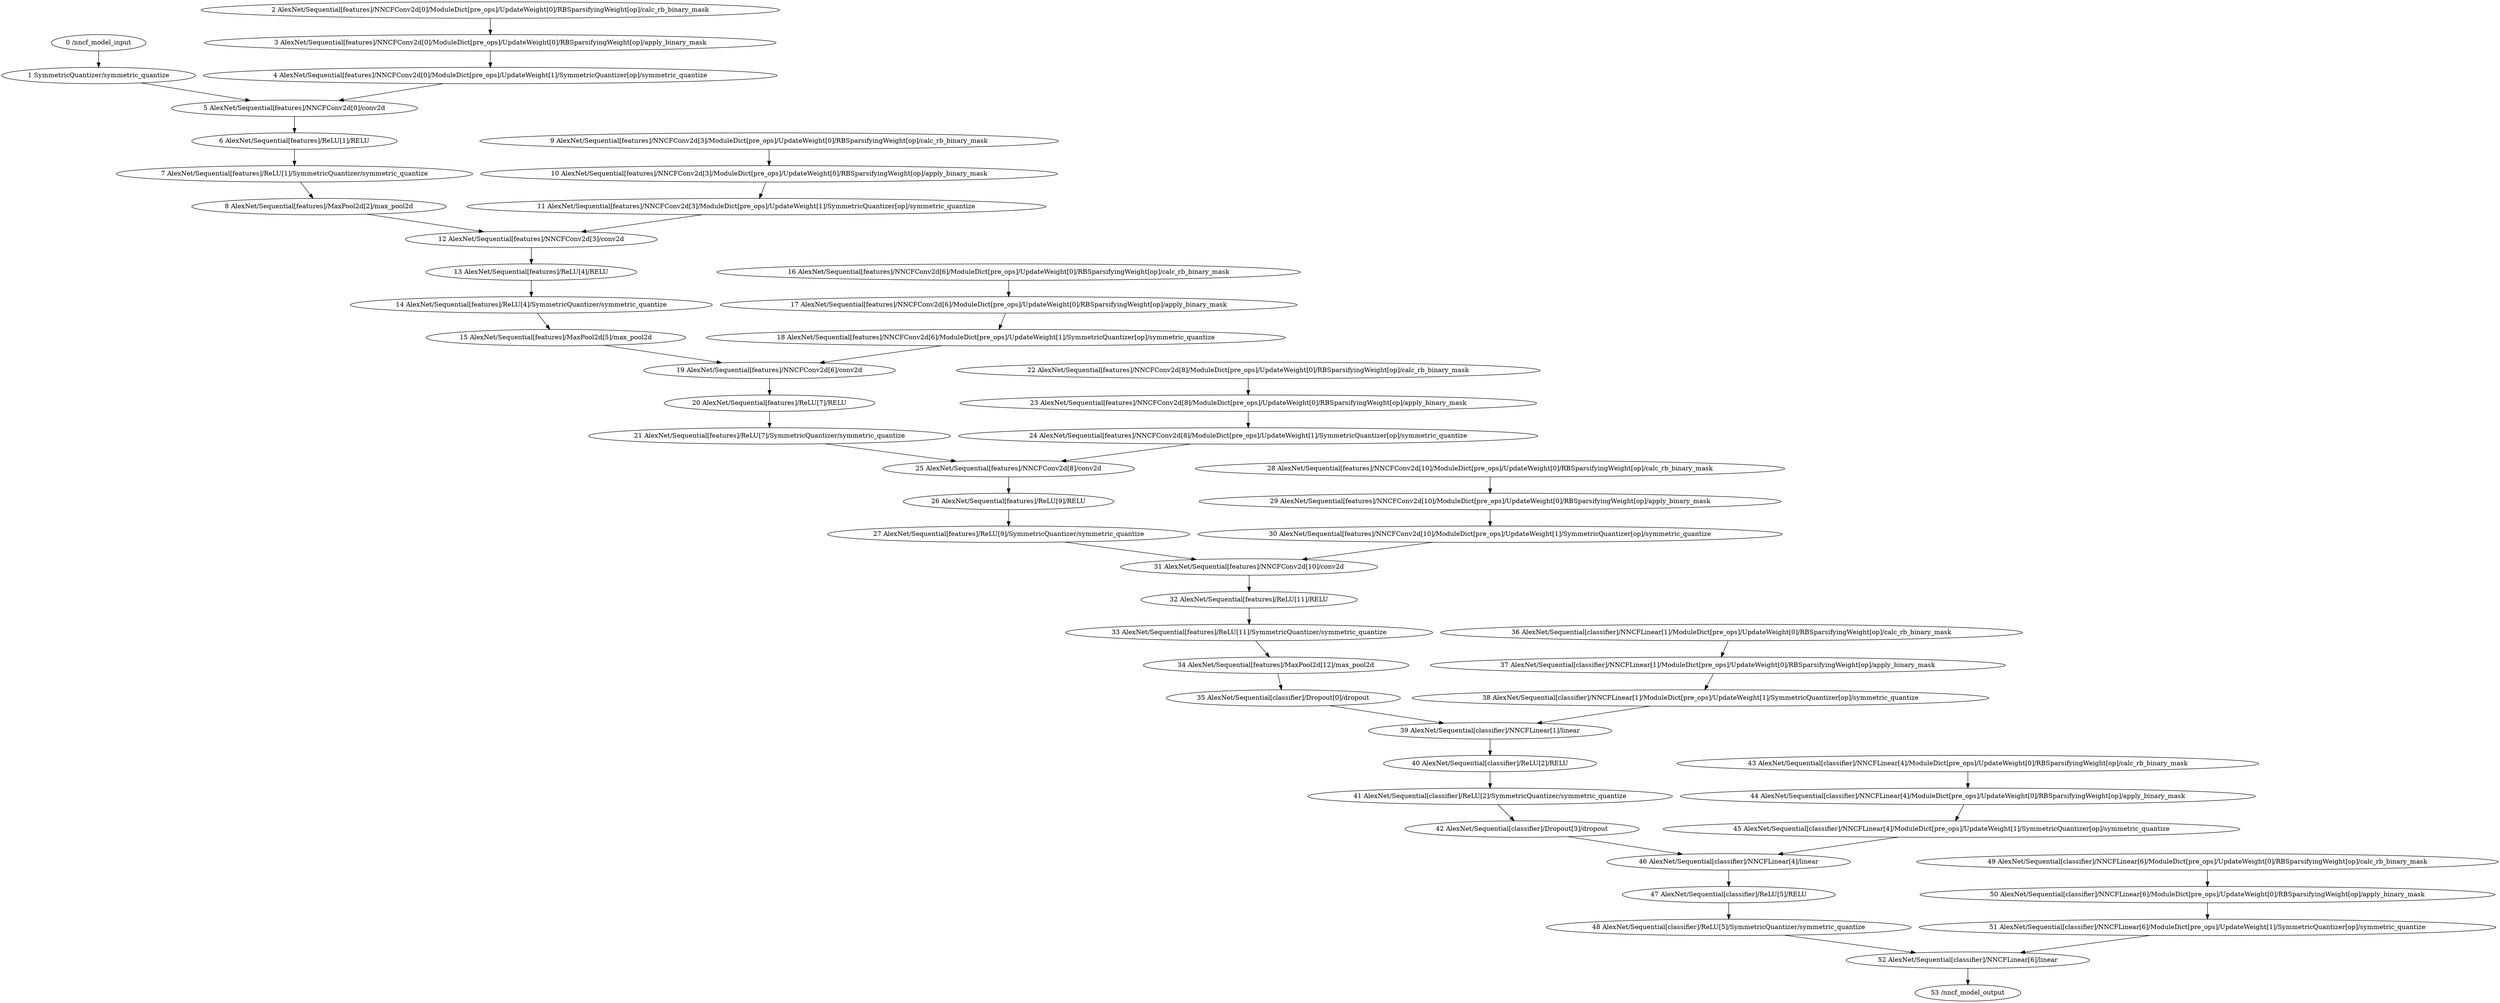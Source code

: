 strict digraph  {
"0 /nncf_model_input" [id=0, scope="", type=nncf_model_input];
"1 SymmetricQuantizer/symmetric_quantize" [id=1, scope=SymmetricQuantizer, type=symmetric_quantize];
"2 AlexNet/Sequential[features]/NNCFConv2d[0]/ModuleDict[pre_ops]/UpdateWeight[0]/RBSparsifyingWeight[op]/calc_rb_binary_mask" [id=2, scope="AlexNet/Sequential[features]/NNCFConv2d[0]/ModuleDict[pre_ops]/UpdateWeight[0]/RBSparsifyingWeight[op]", type=calc_rb_binary_mask];
"3 AlexNet/Sequential[features]/NNCFConv2d[0]/ModuleDict[pre_ops]/UpdateWeight[0]/RBSparsifyingWeight[op]/apply_binary_mask" [id=3, scope="AlexNet/Sequential[features]/NNCFConv2d[0]/ModuleDict[pre_ops]/UpdateWeight[0]/RBSparsifyingWeight[op]", type=apply_binary_mask];
"4 AlexNet/Sequential[features]/NNCFConv2d[0]/ModuleDict[pre_ops]/UpdateWeight[1]/SymmetricQuantizer[op]/symmetric_quantize" [id=4, scope="AlexNet/Sequential[features]/NNCFConv2d[0]/ModuleDict[pre_ops]/UpdateWeight[1]/SymmetricQuantizer[op]", type=symmetric_quantize];
"5 AlexNet/Sequential[features]/NNCFConv2d[0]/conv2d" [id=5, scope="AlexNet/Sequential[features]/NNCFConv2d[0]", type=conv2d];
"6 AlexNet/Sequential[features]/ReLU[1]/RELU" [id=6, scope="AlexNet/Sequential[features]/ReLU[1]", type=RELU];
"7 AlexNet/Sequential[features]/ReLU[1]/SymmetricQuantizer/symmetric_quantize" [id=7, scope="AlexNet/Sequential[features]/ReLU[1]/SymmetricQuantizer", type=symmetric_quantize];
"8 AlexNet/Sequential[features]/MaxPool2d[2]/max_pool2d" [id=8, scope="AlexNet/Sequential[features]/MaxPool2d[2]", type=max_pool2d];
"9 AlexNet/Sequential[features]/NNCFConv2d[3]/ModuleDict[pre_ops]/UpdateWeight[0]/RBSparsifyingWeight[op]/calc_rb_binary_mask" [id=9, scope="AlexNet/Sequential[features]/NNCFConv2d[3]/ModuleDict[pre_ops]/UpdateWeight[0]/RBSparsifyingWeight[op]", type=calc_rb_binary_mask];
"10 AlexNet/Sequential[features]/NNCFConv2d[3]/ModuleDict[pre_ops]/UpdateWeight[0]/RBSparsifyingWeight[op]/apply_binary_mask" [id=10, scope="AlexNet/Sequential[features]/NNCFConv2d[3]/ModuleDict[pre_ops]/UpdateWeight[0]/RBSparsifyingWeight[op]", type=apply_binary_mask];
"11 AlexNet/Sequential[features]/NNCFConv2d[3]/ModuleDict[pre_ops]/UpdateWeight[1]/SymmetricQuantizer[op]/symmetric_quantize" [id=11, scope="AlexNet/Sequential[features]/NNCFConv2d[3]/ModuleDict[pre_ops]/UpdateWeight[1]/SymmetricQuantizer[op]", type=symmetric_quantize];
"12 AlexNet/Sequential[features]/NNCFConv2d[3]/conv2d" [id=12, scope="AlexNet/Sequential[features]/NNCFConv2d[3]", type=conv2d];
"13 AlexNet/Sequential[features]/ReLU[4]/RELU" [id=13, scope="AlexNet/Sequential[features]/ReLU[4]", type=RELU];
"14 AlexNet/Sequential[features]/ReLU[4]/SymmetricQuantizer/symmetric_quantize" [id=14, scope="AlexNet/Sequential[features]/ReLU[4]/SymmetricQuantizer", type=symmetric_quantize];
"15 AlexNet/Sequential[features]/MaxPool2d[5]/max_pool2d" [id=15, scope="AlexNet/Sequential[features]/MaxPool2d[5]", type=max_pool2d];
"16 AlexNet/Sequential[features]/NNCFConv2d[6]/ModuleDict[pre_ops]/UpdateWeight[0]/RBSparsifyingWeight[op]/calc_rb_binary_mask" [id=16, scope="AlexNet/Sequential[features]/NNCFConv2d[6]/ModuleDict[pre_ops]/UpdateWeight[0]/RBSparsifyingWeight[op]", type=calc_rb_binary_mask];
"17 AlexNet/Sequential[features]/NNCFConv2d[6]/ModuleDict[pre_ops]/UpdateWeight[0]/RBSparsifyingWeight[op]/apply_binary_mask" [id=17, scope="AlexNet/Sequential[features]/NNCFConv2d[6]/ModuleDict[pre_ops]/UpdateWeight[0]/RBSparsifyingWeight[op]", type=apply_binary_mask];
"18 AlexNet/Sequential[features]/NNCFConv2d[6]/ModuleDict[pre_ops]/UpdateWeight[1]/SymmetricQuantizer[op]/symmetric_quantize" [id=18, scope="AlexNet/Sequential[features]/NNCFConv2d[6]/ModuleDict[pre_ops]/UpdateWeight[1]/SymmetricQuantizer[op]", type=symmetric_quantize];
"19 AlexNet/Sequential[features]/NNCFConv2d[6]/conv2d" [id=19, scope="AlexNet/Sequential[features]/NNCFConv2d[6]", type=conv2d];
"20 AlexNet/Sequential[features]/ReLU[7]/RELU" [id=20, scope="AlexNet/Sequential[features]/ReLU[7]", type=RELU];
"21 AlexNet/Sequential[features]/ReLU[7]/SymmetricQuantizer/symmetric_quantize" [id=21, scope="AlexNet/Sequential[features]/ReLU[7]/SymmetricQuantizer", type=symmetric_quantize];
"22 AlexNet/Sequential[features]/NNCFConv2d[8]/ModuleDict[pre_ops]/UpdateWeight[0]/RBSparsifyingWeight[op]/calc_rb_binary_mask" [id=22, scope="AlexNet/Sequential[features]/NNCFConv2d[8]/ModuleDict[pre_ops]/UpdateWeight[0]/RBSparsifyingWeight[op]", type=calc_rb_binary_mask];
"23 AlexNet/Sequential[features]/NNCFConv2d[8]/ModuleDict[pre_ops]/UpdateWeight[0]/RBSparsifyingWeight[op]/apply_binary_mask" [id=23, scope="AlexNet/Sequential[features]/NNCFConv2d[8]/ModuleDict[pre_ops]/UpdateWeight[0]/RBSparsifyingWeight[op]", type=apply_binary_mask];
"24 AlexNet/Sequential[features]/NNCFConv2d[8]/ModuleDict[pre_ops]/UpdateWeight[1]/SymmetricQuantizer[op]/symmetric_quantize" [id=24, scope="AlexNet/Sequential[features]/NNCFConv2d[8]/ModuleDict[pre_ops]/UpdateWeight[1]/SymmetricQuantizer[op]", type=symmetric_quantize];
"25 AlexNet/Sequential[features]/NNCFConv2d[8]/conv2d" [id=25, scope="AlexNet/Sequential[features]/NNCFConv2d[8]", type=conv2d];
"26 AlexNet/Sequential[features]/ReLU[9]/RELU" [id=26, scope="AlexNet/Sequential[features]/ReLU[9]", type=RELU];
"27 AlexNet/Sequential[features]/ReLU[9]/SymmetricQuantizer/symmetric_quantize" [id=27, scope="AlexNet/Sequential[features]/ReLU[9]/SymmetricQuantizer", type=symmetric_quantize];
"28 AlexNet/Sequential[features]/NNCFConv2d[10]/ModuleDict[pre_ops]/UpdateWeight[0]/RBSparsifyingWeight[op]/calc_rb_binary_mask" [id=28, scope="AlexNet/Sequential[features]/NNCFConv2d[10]/ModuleDict[pre_ops]/UpdateWeight[0]/RBSparsifyingWeight[op]", type=calc_rb_binary_mask];
"29 AlexNet/Sequential[features]/NNCFConv2d[10]/ModuleDict[pre_ops]/UpdateWeight[0]/RBSparsifyingWeight[op]/apply_binary_mask" [id=29, scope="AlexNet/Sequential[features]/NNCFConv2d[10]/ModuleDict[pre_ops]/UpdateWeight[0]/RBSparsifyingWeight[op]", type=apply_binary_mask];
"30 AlexNet/Sequential[features]/NNCFConv2d[10]/ModuleDict[pre_ops]/UpdateWeight[1]/SymmetricQuantizer[op]/symmetric_quantize" [id=30, scope="AlexNet/Sequential[features]/NNCFConv2d[10]/ModuleDict[pre_ops]/UpdateWeight[1]/SymmetricQuantizer[op]", type=symmetric_quantize];
"31 AlexNet/Sequential[features]/NNCFConv2d[10]/conv2d" [id=31, scope="AlexNet/Sequential[features]/NNCFConv2d[10]", type=conv2d];
"32 AlexNet/Sequential[features]/ReLU[11]/RELU" [id=32, scope="AlexNet/Sequential[features]/ReLU[11]", type=RELU];
"33 AlexNet/Sequential[features]/ReLU[11]/SymmetricQuantizer/symmetric_quantize" [id=33, scope="AlexNet/Sequential[features]/ReLU[11]/SymmetricQuantizer", type=symmetric_quantize];
"34 AlexNet/Sequential[features]/MaxPool2d[12]/max_pool2d" [id=34, scope="AlexNet/Sequential[features]/MaxPool2d[12]", type=max_pool2d];
"35 AlexNet/Sequential[classifier]/Dropout[0]/dropout" [id=35, scope="AlexNet/Sequential[classifier]/Dropout[0]", type=dropout];
"36 AlexNet/Sequential[classifier]/NNCFLinear[1]/ModuleDict[pre_ops]/UpdateWeight[0]/RBSparsifyingWeight[op]/calc_rb_binary_mask" [id=36, scope="AlexNet/Sequential[classifier]/NNCFLinear[1]/ModuleDict[pre_ops]/UpdateWeight[0]/RBSparsifyingWeight[op]", type=calc_rb_binary_mask];
"37 AlexNet/Sequential[classifier]/NNCFLinear[1]/ModuleDict[pre_ops]/UpdateWeight[0]/RBSparsifyingWeight[op]/apply_binary_mask" [id=37, scope="AlexNet/Sequential[classifier]/NNCFLinear[1]/ModuleDict[pre_ops]/UpdateWeight[0]/RBSparsifyingWeight[op]", type=apply_binary_mask];
"38 AlexNet/Sequential[classifier]/NNCFLinear[1]/ModuleDict[pre_ops]/UpdateWeight[1]/SymmetricQuantizer[op]/symmetric_quantize" [id=38, scope="AlexNet/Sequential[classifier]/NNCFLinear[1]/ModuleDict[pre_ops]/UpdateWeight[1]/SymmetricQuantizer[op]", type=symmetric_quantize];
"39 AlexNet/Sequential[classifier]/NNCFLinear[1]/linear" [id=39, scope="AlexNet/Sequential[classifier]/NNCFLinear[1]", type=linear];
"40 AlexNet/Sequential[classifier]/ReLU[2]/RELU" [id=40, scope="AlexNet/Sequential[classifier]/ReLU[2]", type=RELU];
"41 AlexNet/Sequential[classifier]/ReLU[2]/SymmetricQuantizer/symmetric_quantize" [id=41, scope="AlexNet/Sequential[classifier]/ReLU[2]/SymmetricQuantizer", type=symmetric_quantize];
"42 AlexNet/Sequential[classifier]/Dropout[3]/dropout" [id=42, scope="AlexNet/Sequential[classifier]/Dropout[3]", type=dropout];
"43 AlexNet/Sequential[classifier]/NNCFLinear[4]/ModuleDict[pre_ops]/UpdateWeight[0]/RBSparsifyingWeight[op]/calc_rb_binary_mask" [id=43, scope="AlexNet/Sequential[classifier]/NNCFLinear[4]/ModuleDict[pre_ops]/UpdateWeight[0]/RBSparsifyingWeight[op]", type=calc_rb_binary_mask];
"44 AlexNet/Sequential[classifier]/NNCFLinear[4]/ModuleDict[pre_ops]/UpdateWeight[0]/RBSparsifyingWeight[op]/apply_binary_mask" [id=44, scope="AlexNet/Sequential[classifier]/NNCFLinear[4]/ModuleDict[pre_ops]/UpdateWeight[0]/RBSparsifyingWeight[op]", type=apply_binary_mask];
"45 AlexNet/Sequential[classifier]/NNCFLinear[4]/ModuleDict[pre_ops]/UpdateWeight[1]/SymmetricQuantizer[op]/symmetric_quantize" [id=45, scope="AlexNet/Sequential[classifier]/NNCFLinear[4]/ModuleDict[pre_ops]/UpdateWeight[1]/SymmetricQuantizer[op]", type=symmetric_quantize];
"46 AlexNet/Sequential[classifier]/NNCFLinear[4]/linear" [id=46, scope="AlexNet/Sequential[classifier]/NNCFLinear[4]", type=linear];
"47 AlexNet/Sequential[classifier]/ReLU[5]/RELU" [id=47, scope="AlexNet/Sequential[classifier]/ReLU[5]", type=RELU];
"48 AlexNet/Sequential[classifier]/ReLU[5]/SymmetricQuantizer/symmetric_quantize" [id=48, scope="AlexNet/Sequential[classifier]/ReLU[5]/SymmetricQuantizer", type=symmetric_quantize];
"49 AlexNet/Sequential[classifier]/NNCFLinear[6]/ModuleDict[pre_ops]/UpdateWeight[0]/RBSparsifyingWeight[op]/calc_rb_binary_mask" [id=49, scope="AlexNet/Sequential[classifier]/NNCFLinear[6]/ModuleDict[pre_ops]/UpdateWeight[0]/RBSparsifyingWeight[op]", type=calc_rb_binary_mask];
"50 AlexNet/Sequential[classifier]/NNCFLinear[6]/ModuleDict[pre_ops]/UpdateWeight[0]/RBSparsifyingWeight[op]/apply_binary_mask" [id=50, scope="AlexNet/Sequential[classifier]/NNCFLinear[6]/ModuleDict[pre_ops]/UpdateWeight[0]/RBSparsifyingWeight[op]", type=apply_binary_mask];
"51 AlexNet/Sequential[classifier]/NNCFLinear[6]/ModuleDict[pre_ops]/UpdateWeight[1]/SymmetricQuantizer[op]/symmetric_quantize" [id=51, scope="AlexNet/Sequential[classifier]/NNCFLinear[6]/ModuleDict[pre_ops]/UpdateWeight[1]/SymmetricQuantizer[op]", type=symmetric_quantize];
"52 AlexNet/Sequential[classifier]/NNCFLinear[6]/linear" [id=52, scope="AlexNet/Sequential[classifier]/NNCFLinear[6]", type=linear];
"53 /nncf_model_output" [id=53, scope="", type=nncf_model_output];
"0 /nncf_model_input" -> "1 SymmetricQuantizer/symmetric_quantize";
"1 SymmetricQuantizer/symmetric_quantize" -> "5 AlexNet/Sequential[features]/NNCFConv2d[0]/conv2d";
"2 AlexNet/Sequential[features]/NNCFConv2d[0]/ModuleDict[pre_ops]/UpdateWeight[0]/RBSparsifyingWeight[op]/calc_rb_binary_mask" -> "3 AlexNet/Sequential[features]/NNCFConv2d[0]/ModuleDict[pre_ops]/UpdateWeight[0]/RBSparsifyingWeight[op]/apply_binary_mask";
"3 AlexNet/Sequential[features]/NNCFConv2d[0]/ModuleDict[pre_ops]/UpdateWeight[0]/RBSparsifyingWeight[op]/apply_binary_mask" -> "4 AlexNet/Sequential[features]/NNCFConv2d[0]/ModuleDict[pre_ops]/UpdateWeight[1]/SymmetricQuantizer[op]/symmetric_quantize";
"4 AlexNet/Sequential[features]/NNCFConv2d[0]/ModuleDict[pre_ops]/UpdateWeight[1]/SymmetricQuantizer[op]/symmetric_quantize" -> "5 AlexNet/Sequential[features]/NNCFConv2d[0]/conv2d";
"5 AlexNet/Sequential[features]/NNCFConv2d[0]/conv2d" -> "6 AlexNet/Sequential[features]/ReLU[1]/RELU";
"6 AlexNet/Sequential[features]/ReLU[1]/RELU" -> "7 AlexNet/Sequential[features]/ReLU[1]/SymmetricQuantizer/symmetric_quantize";
"7 AlexNet/Sequential[features]/ReLU[1]/SymmetricQuantizer/symmetric_quantize" -> "8 AlexNet/Sequential[features]/MaxPool2d[2]/max_pool2d";
"8 AlexNet/Sequential[features]/MaxPool2d[2]/max_pool2d" -> "12 AlexNet/Sequential[features]/NNCFConv2d[3]/conv2d";
"9 AlexNet/Sequential[features]/NNCFConv2d[3]/ModuleDict[pre_ops]/UpdateWeight[0]/RBSparsifyingWeight[op]/calc_rb_binary_mask" -> "10 AlexNet/Sequential[features]/NNCFConv2d[3]/ModuleDict[pre_ops]/UpdateWeight[0]/RBSparsifyingWeight[op]/apply_binary_mask";
"10 AlexNet/Sequential[features]/NNCFConv2d[3]/ModuleDict[pre_ops]/UpdateWeight[0]/RBSparsifyingWeight[op]/apply_binary_mask" -> "11 AlexNet/Sequential[features]/NNCFConv2d[3]/ModuleDict[pre_ops]/UpdateWeight[1]/SymmetricQuantizer[op]/symmetric_quantize";
"11 AlexNet/Sequential[features]/NNCFConv2d[3]/ModuleDict[pre_ops]/UpdateWeight[1]/SymmetricQuantizer[op]/symmetric_quantize" -> "12 AlexNet/Sequential[features]/NNCFConv2d[3]/conv2d";
"12 AlexNet/Sequential[features]/NNCFConv2d[3]/conv2d" -> "13 AlexNet/Sequential[features]/ReLU[4]/RELU";
"13 AlexNet/Sequential[features]/ReLU[4]/RELU" -> "14 AlexNet/Sequential[features]/ReLU[4]/SymmetricQuantizer/symmetric_quantize";
"14 AlexNet/Sequential[features]/ReLU[4]/SymmetricQuantizer/symmetric_quantize" -> "15 AlexNet/Sequential[features]/MaxPool2d[5]/max_pool2d";
"15 AlexNet/Sequential[features]/MaxPool2d[5]/max_pool2d" -> "19 AlexNet/Sequential[features]/NNCFConv2d[6]/conv2d";
"16 AlexNet/Sequential[features]/NNCFConv2d[6]/ModuleDict[pre_ops]/UpdateWeight[0]/RBSparsifyingWeight[op]/calc_rb_binary_mask" -> "17 AlexNet/Sequential[features]/NNCFConv2d[6]/ModuleDict[pre_ops]/UpdateWeight[0]/RBSparsifyingWeight[op]/apply_binary_mask";
"17 AlexNet/Sequential[features]/NNCFConv2d[6]/ModuleDict[pre_ops]/UpdateWeight[0]/RBSparsifyingWeight[op]/apply_binary_mask" -> "18 AlexNet/Sequential[features]/NNCFConv2d[6]/ModuleDict[pre_ops]/UpdateWeight[1]/SymmetricQuantizer[op]/symmetric_quantize";
"18 AlexNet/Sequential[features]/NNCFConv2d[6]/ModuleDict[pre_ops]/UpdateWeight[1]/SymmetricQuantizer[op]/symmetric_quantize" -> "19 AlexNet/Sequential[features]/NNCFConv2d[6]/conv2d";
"19 AlexNet/Sequential[features]/NNCFConv2d[6]/conv2d" -> "20 AlexNet/Sequential[features]/ReLU[7]/RELU";
"20 AlexNet/Sequential[features]/ReLU[7]/RELU" -> "21 AlexNet/Sequential[features]/ReLU[7]/SymmetricQuantizer/symmetric_quantize";
"21 AlexNet/Sequential[features]/ReLU[7]/SymmetricQuantizer/symmetric_quantize" -> "25 AlexNet/Sequential[features]/NNCFConv2d[8]/conv2d";
"22 AlexNet/Sequential[features]/NNCFConv2d[8]/ModuleDict[pre_ops]/UpdateWeight[0]/RBSparsifyingWeight[op]/calc_rb_binary_mask" -> "23 AlexNet/Sequential[features]/NNCFConv2d[8]/ModuleDict[pre_ops]/UpdateWeight[0]/RBSparsifyingWeight[op]/apply_binary_mask";
"23 AlexNet/Sequential[features]/NNCFConv2d[8]/ModuleDict[pre_ops]/UpdateWeight[0]/RBSparsifyingWeight[op]/apply_binary_mask" -> "24 AlexNet/Sequential[features]/NNCFConv2d[8]/ModuleDict[pre_ops]/UpdateWeight[1]/SymmetricQuantizer[op]/symmetric_quantize";
"24 AlexNet/Sequential[features]/NNCFConv2d[8]/ModuleDict[pre_ops]/UpdateWeight[1]/SymmetricQuantizer[op]/symmetric_quantize" -> "25 AlexNet/Sequential[features]/NNCFConv2d[8]/conv2d";
"25 AlexNet/Sequential[features]/NNCFConv2d[8]/conv2d" -> "26 AlexNet/Sequential[features]/ReLU[9]/RELU";
"26 AlexNet/Sequential[features]/ReLU[9]/RELU" -> "27 AlexNet/Sequential[features]/ReLU[9]/SymmetricQuantizer/symmetric_quantize";
"27 AlexNet/Sequential[features]/ReLU[9]/SymmetricQuantizer/symmetric_quantize" -> "31 AlexNet/Sequential[features]/NNCFConv2d[10]/conv2d";
"28 AlexNet/Sequential[features]/NNCFConv2d[10]/ModuleDict[pre_ops]/UpdateWeight[0]/RBSparsifyingWeight[op]/calc_rb_binary_mask" -> "29 AlexNet/Sequential[features]/NNCFConv2d[10]/ModuleDict[pre_ops]/UpdateWeight[0]/RBSparsifyingWeight[op]/apply_binary_mask";
"29 AlexNet/Sequential[features]/NNCFConv2d[10]/ModuleDict[pre_ops]/UpdateWeight[0]/RBSparsifyingWeight[op]/apply_binary_mask" -> "30 AlexNet/Sequential[features]/NNCFConv2d[10]/ModuleDict[pre_ops]/UpdateWeight[1]/SymmetricQuantizer[op]/symmetric_quantize";
"30 AlexNet/Sequential[features]/NNCFConv2d[10]/ModuleDict[pre_ops]/UpdateWeight[1]/SymmetricQuantizer[op]/symmetric_quantize" -> "31 AlexNet/Sequential[features]/NNCFConv2d[10]/conv2d";
"31 AlexNet/Sequential[features]/NNCFConv2d[10]/conv2d" -> "32 AlexNet/Sequential[features]/ReLU[11]/RELU";
"32 AlexNet/Sequential[features]/ReLU[11]/RELU" -> "33 AlexNet/Sequential[features]/ReLU[11]/SymmetricQuantizer/symmetric_quantize";
"33 AlexNet/Sequential[features]/ReLU[11]/SymmetricQuantizer/symmetric_quantize" -> "34 AlexNet/Sequential[features]/MaxPool2d[12]/max_pool2d";
"34 AlexNet/Sequential[features]/MaxPool2d[12]/max_pool2d" -> "35 AlexNet/Sequential[classifier]/Dropout[0]/dropout";
"35 AlexNet/Sequential[classifier]/Dropout[0]/dropout" -> "39 AlexNet/Sequential[classifier]/NNCFLinear[1]/linear";
"36 AlexNet/Sequential[classifier]/NNCFLinear[1]/ModuleDict[pre_ops]/UpdateWeight[0]/RBSparsifyingWeight[op]/calc_rb_binary_mask" -> "37 AlexNet/Sequential[classifier]/NNCFLinear[1]/ModuleDict[pre_ops]/UpdateWeight[0]/RBSparsifyingWeight[op]/apply_binary_mask";
"37 AlexNet/Sequential[classifier]/NNCFLinear[1]/ModuleDict[pre_ops]/UpdateWeight[0]/RBSparsifyingWeight[op]/apply_binary_mask" -> "38 AlexNet/Sequential[classifier]/NNCFLinear[1]/ModuleDict[pre_ops]/UpdateWeight[1]/SymmetricQuantizer[op]/symmetric_quantize";
"38 AlexNet/Sequential[classifier]/NNCFLinear[1]/ModuleDict[pre_ops]/UpdateWeight[1]/SymmetricQuantizer[op]/symmetric_quantize" -> "39 AlexNet/Sequential[classifier]/NNCFLinear[1]/linear";
"39 AlexNet/Sequential[classifier]/NNCFLinear[1]/linear" -> "40 AlexNet/Sequential[classifier]/ReLU[2]/RELU";
"40 AlexNet/Sequential[classifier]/ReLU[2]/RELU" -> "41 AlexNet/Sequential[classifier]/ReLU[2]/SymmetricQuantizer/symmetric_quantize";
"41 AlexNet/Sequential[classifier]/ReLU[2]/SymmetricQuantizer/symmetric_quantize" -> "42 AlexNet/Sequential[classifier]/Dropout[3]/dropout";
"42 AlexNet/Sequential[classifier]/Dropout[3]/dropout" -> "46 AlexNet/Sequential[classifier]/NNCFLinear[4]/linear";
"43 AlexNet/Sequential[classifier]/NNCFLinear[4]/ModuleDict[pre_ops]/UpdateWeight[0]/RBSparsifyingWeight[op]/calc_rb_binary_mask" -> "44 AlexNet/Sequential[classifier]/NNCFLinear[4]/ModuleDict[pre_ops]/UpdateWeight[0]/RBSparsifyingWeight[op]/apply_binary_mask";
"44 AlexNet/Sequential[classifier]/NNCFLinear[4]/ModuleDict[pre_ops]/UpdateWeight[0]/RBSparsifyingWeight[op]/apply_binary_mask" -> "45 AlexNet/Sequential[classifier]/NNCFLinear[4]/ModuleDict[pre_ops]/UpdateWeight[1]/SymmetricQuantizer[op]/symmetric_quantize";
"45 AlexNet/Sequential[classifier]/NNCFLinear[4]/ModuleDict[pre_ops]/UpdateWeight[1]/SymmetricQuantizer[op]/symmetric_quantize" -> "46 AlexNet/Sequential[classifier]/NNCFLinear[4]/linear";
"46 AlexNet/Sequential[classifier]/NNCFLinear[4]/linear" -> "47 AlexNet/Sequential[classifier]/ReLU[5]/RELU";
"47 AlexNet/Sequential[classifier]/ReLU[5]/RELU" -> "48 AlexNet/Sequential[classifier]/ReLU[5]/SymmetricQuantizer/symmetric_quantize";
"48 AlexNet/Sequential[classifier]/ReLU[5]/SymmetricQuantizer/symmetric_quantize" -> "52 AlexNet/Sequential[classifier]/NNCFLinear[6]/linear";
"49 AlexNet/Sequential[classifier]/NNCFLinear[6]/ModuleDict[pre_ops]/UpdateWeight[0]/RBSparsifyingWeight[op]/calc_rb_binary_mask" -> "50 AlexNet/Sequential[classifier]/NNCFLinear[6]/ModuleDict[pre_ops]/UpdateWeight[0]/RBSparsifyingWeight[op]/apply_binary_mask";
"50 AlexNet/Sequential[classifier]/NNCFLinear[6]/ModuleDict[pre_ops]/UpdateWeight[0]/RBSparsifyingWeight[op]/apply_binary_mask" -> "51 AlexNet/Sequential[classifier]/NNCFLinear[6]/ModuleDict[pre_ops]/UpdateWeight[1]/SymmetricQuantizer[op]/symmetric_quantize";
"51 AlexNet/Sequential[classifier]/NNCFLinear[6]/ModuleDict[pre_ops]/UpdateWeight[1]/SymmetricQuantizer[op]/symmetric_quantize" -> "52 AlexNet/Sequential[classifier]/NNCFLinear[6]/linear";
"52 AlexNet/Sequential[classifier]/NNCFLinear[6]/linear" -> "53 /nncf_model_output";
}
